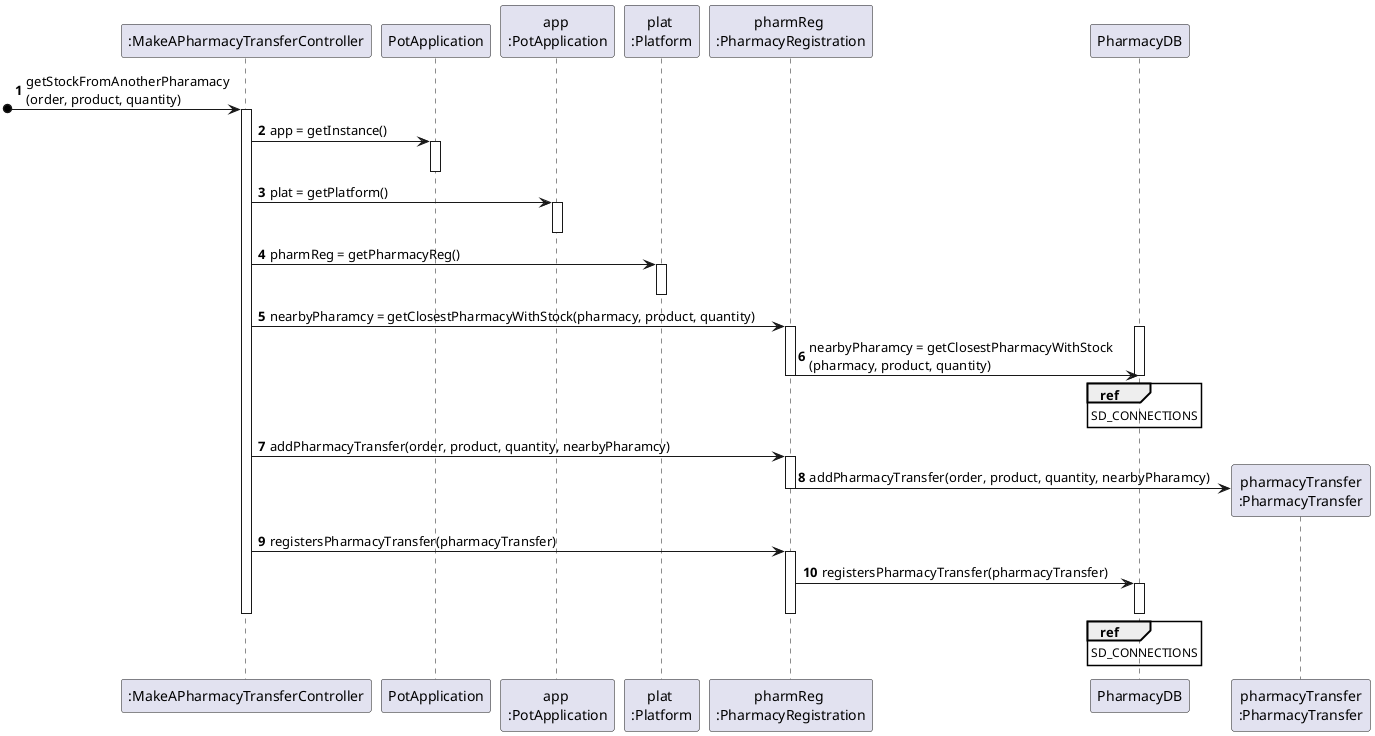 @startuml
autonumber
participant ":MakeAPharmacyTransferController" as CTRL
participant "PotApplication" as PA
participant "app \n:PotApplication" as APA
participant "plat \n:Platform" as PLAT
participant "pharmReg \n:PharmacyRegistration" as PR
participant "PharmacyDB" as PDB
participant "pharmacyTransfer\n:PharmacyTransfer" as PT

[o-> CTRL : getStockFromAnotherPharamacy\n(order, product, quantity)
activate CTRL
CTRL -> PA : app = getInstance()
activate PA
deactivate PA
CTRL -> APA : plat = getPlatform()
activate APA
deactivate APA
CTRL -> PLAT : pharmReg = getPharmacyReg()
activate PLAT
deactivate PLAT
CTRL -> PR : nearbyPharamcy = getClosestPharmacyWithStock(pharmacy, product, quantity)
activate PR
activate PDB
PR -> PDB : nearbyPharamcy = getClosestPharmacyWithStock\n(pharmacy, product, quantity)
ref over PDB
SD_CONNECTIONS
end ref
deactivate PDB
deactivate PR

CTRL -> PR : addPharmacyTransfer(order, product, quantity, nearbyPharamcy)
activate PR
PR -> PT** : addPharmacyTransfer(order, product, quantity, nearbyPharamcy)
deactivate PR

CTRL -> PR : registersPharmacyTransfer(pharmacyTransfer)
activate PR
PR -> PDB : registersPharmacyTransfer(pharmacyTransfer)
activate PDB
ref over PDB
SD_CONNECTIONS
end ref
deactivate PDB
deactivate PR
deactivate PR
deactivate CTRL

@enduml
